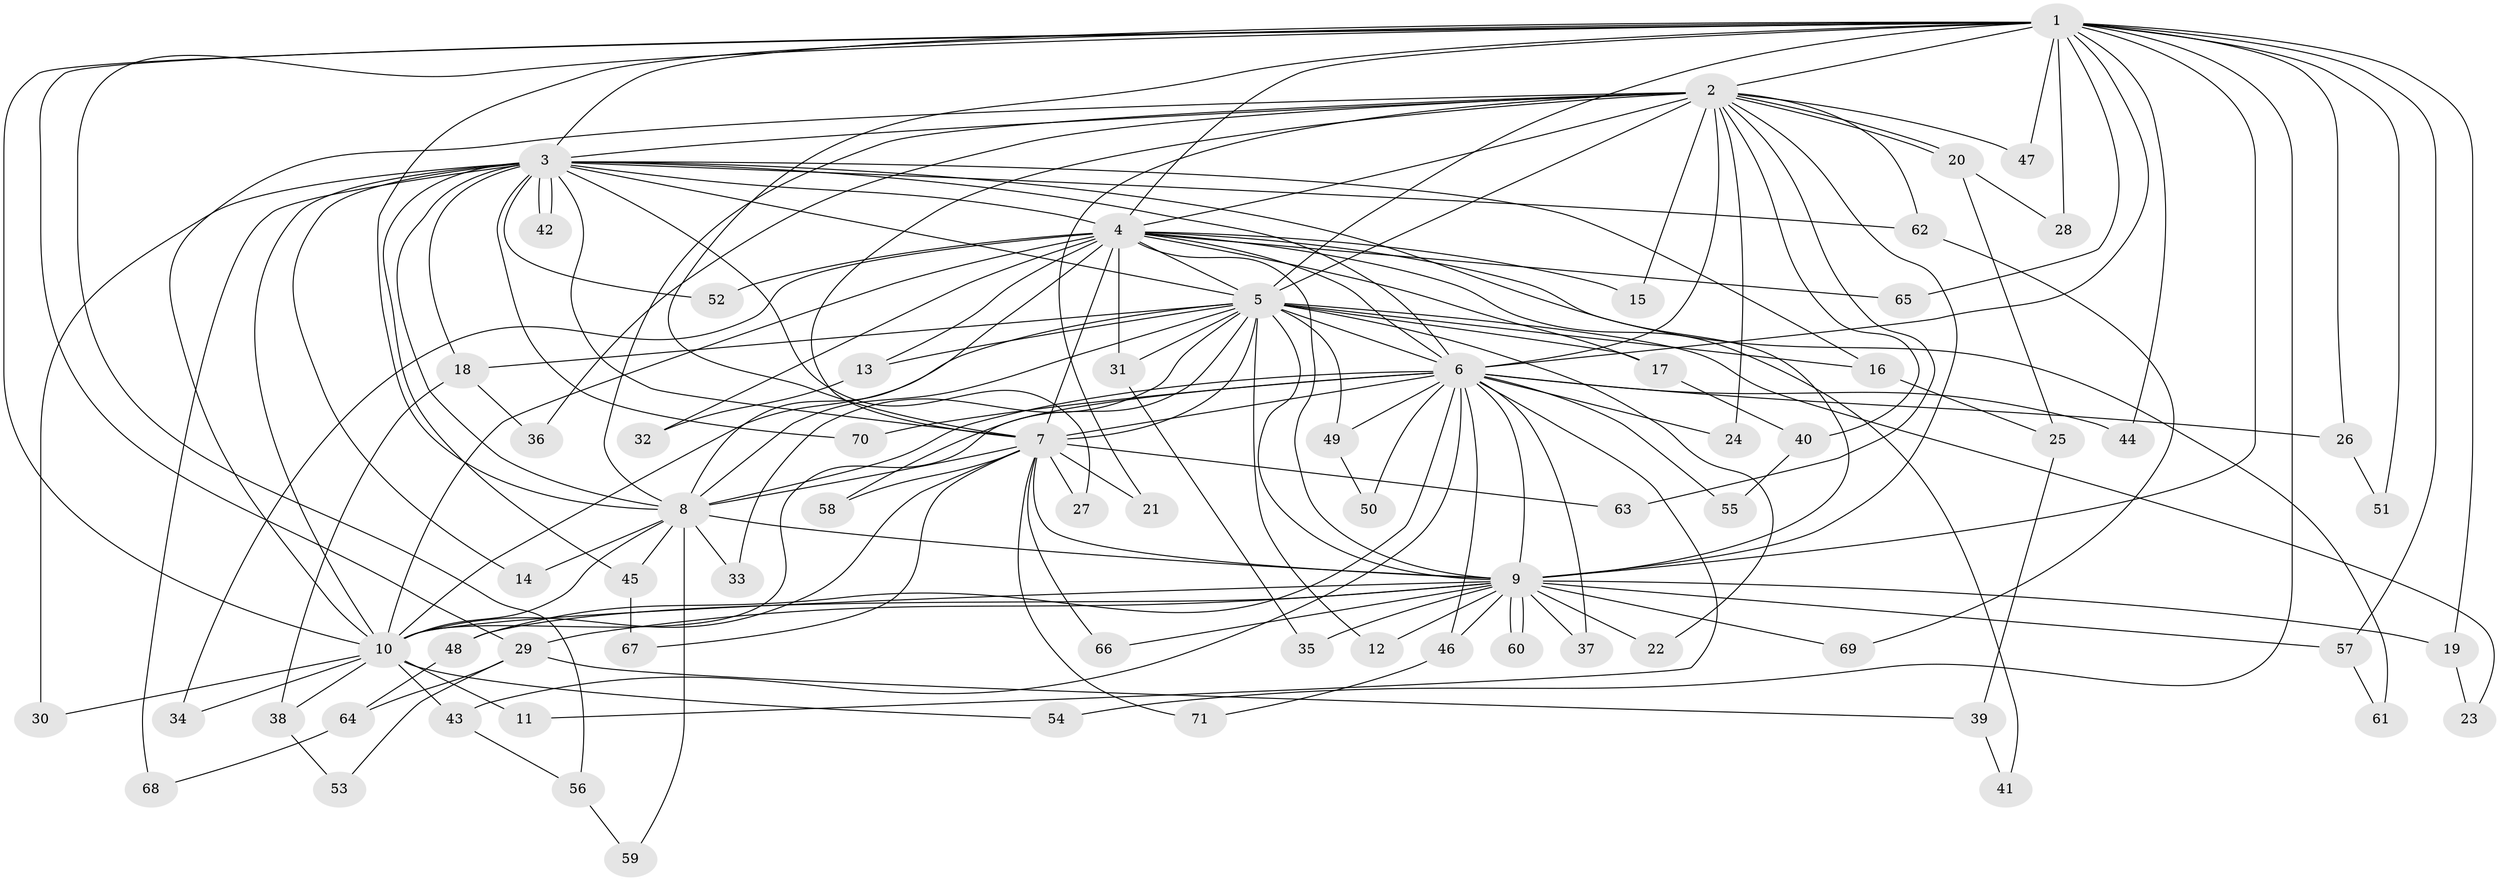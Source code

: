 // Generated by graph-tools (version 1.1) at 2025/46/03/09/25 04:46:10]
// undirected, 71 vertices, 167 edges
graph export_dot {
graph [start="1"]
  node [color=gray90,style=filled];
  1;
  2;
  3;
  4;
  5;
  6;
  7;
  8;
  9;
  10;
  11;
  12;
  13;
  14;
  15;
  16;
  17;
  18;
  19;
  20;
  21;
  22;
  23;
  24;
  25;
  26;
  27;
  28;
  29;
  30;
  31;
  32;
  33;
  34;
  35;
  36;
  37;
  38;
  39;
  40;
  41;
  42;
  43;
  44;
  45;
  46;
  47;
  48;
  49;
  50;
  51;
  52;
  53;
  54;
  55;
  56;
  57;
  58;
  59;
  60;
  61;
  62;
  63;
  64;
  65;
  66;
  67;
  68;
  69;
  70;
  71;
  1 -- 2;
  1 -- 3;
  1 -- 4;
  1 -- 5;
  1 -- 6;
  1 -- 7;
  1 -- 8;
  1 -- 9;
  1 -- 10;
  1 -- 19;
  1 -- 26;
  1 -- 28;
  1 -- 29;
  1 -- 44;
  1 -- 47;
  1 -- 51;
  1 -- 54;
  1 -- 56;
  1 -- 57;
  1 -- 65;
  2 -- 3;
  2 -- 4;
  2 -- 5;
  2 -- 6;
  2 -- 7;
  2 -- 8;
  2 -- 9;
  2 -- 10;
  2 -- 15;
  2 -- 20;
  2 -- 20;
  2 -- 21;
  2 -- 24;
  2 -- 36;
  2 -- 40;
  2 -- 47;
  2 -- 62;
  2 -- 63;
  3 -- 4;
  3 -- 5;
  3 -- 6;
  3 -- 7;
  3 -- 8;
  3 -- 9;
  3 -- 10;
  3 -- 14;
  3 -- 16;
  3 -- 18;
  3 -- 27;
  3 -- 30;
  3 -- 42;
  3 -- 42;
  3 -- 45;
  3 -- 52;
  3 -- 62;
  3 -- 68;
  3 -- 70;
  4 -- 5;
  4 -- 6;
  4 -- 7;
  4 -- 8;
  4 -- 9;
  4 -- 10;
  4 -- 13;
  4 -- 15;
  4 -- 17;
  4 -- 31;
  4 -- 32;
  4 -- 34;
  4 -- 41;
  4 -- 52;
  4 -- 61;
  4 -- 65;
  5 -- 6;
  5 -- 7;
  5 -- 8;
  5 -- 9;
  5 -- 10;
  5 -- 12;
  5 -- 13;
  5 -- 16;
  5 -- 17;
  5 -- 18;
  5 -- 22;
  5 -- 23;
  5 -- 31;
  5 -- 33;
  5 -- 49;
  5 -- 58;
  6 -- 7;
  6 -- 8;
  6 -- 9;
  6 -- 10;
  6 -- 11;
  6 -- 24;
  6 -- 26;
  6 -- 37;
  6 -- 43;
  6 -- 44;
  6 -- 46;
  6 -- 48;
  6 -- 49;
  6 -- 50;
  6 -- 55;
  6 -- 70;
  7 -- 8;
  7 -- 9;
  7 -- 10;
  7 -- 21;
  7 -- 27;
  7 -- 58;
  7 -- 63;
  7 -- 66;
  7 -- 67;
  7 -- 71;
  8 -- 9;
  8 -- 10;
  8 -- 14;
  8 -- 33;
  8 -- 45;
  8 -- 59;
  9 -- 10;
  9 -- 12;
  9 -- 19;
  9 -- 22;
  9 -- 29;
  9 -- 35;
  9 -- 37;
  9 -- 46;
  9 -- 48;
  9 -- 57;
  9 -- 60;
  9 -- 60;
  9 -- 66;
  9 -- 69;
  10 -- 11;
  10 -- 30;
  10 -- 34;
  10 -- 38;
  10 -- 43;
  10 -- 54;
  13 -- 32;
  16 -- 25;
  17 -- 40;
  18 -- 36;
  18 -- 38;
  19 -- 23;
  20 -- 25;
  20 -- 28;
  25 -- 39;
  26 -- 51;
  29 -- 39;
  29 -- 53;
  29 -- 64;
  31 -- 35;
  38 -- 53;
  39 -- 41;
  40 -- 55;
  43 -- 56;
  45 -- 67;
  46 -- 71;
  48 -- 64;
  49 -- 50;
  56 -- 59;
  57 -- 61;
  62 -- 69;
  64 -- 68;
}
